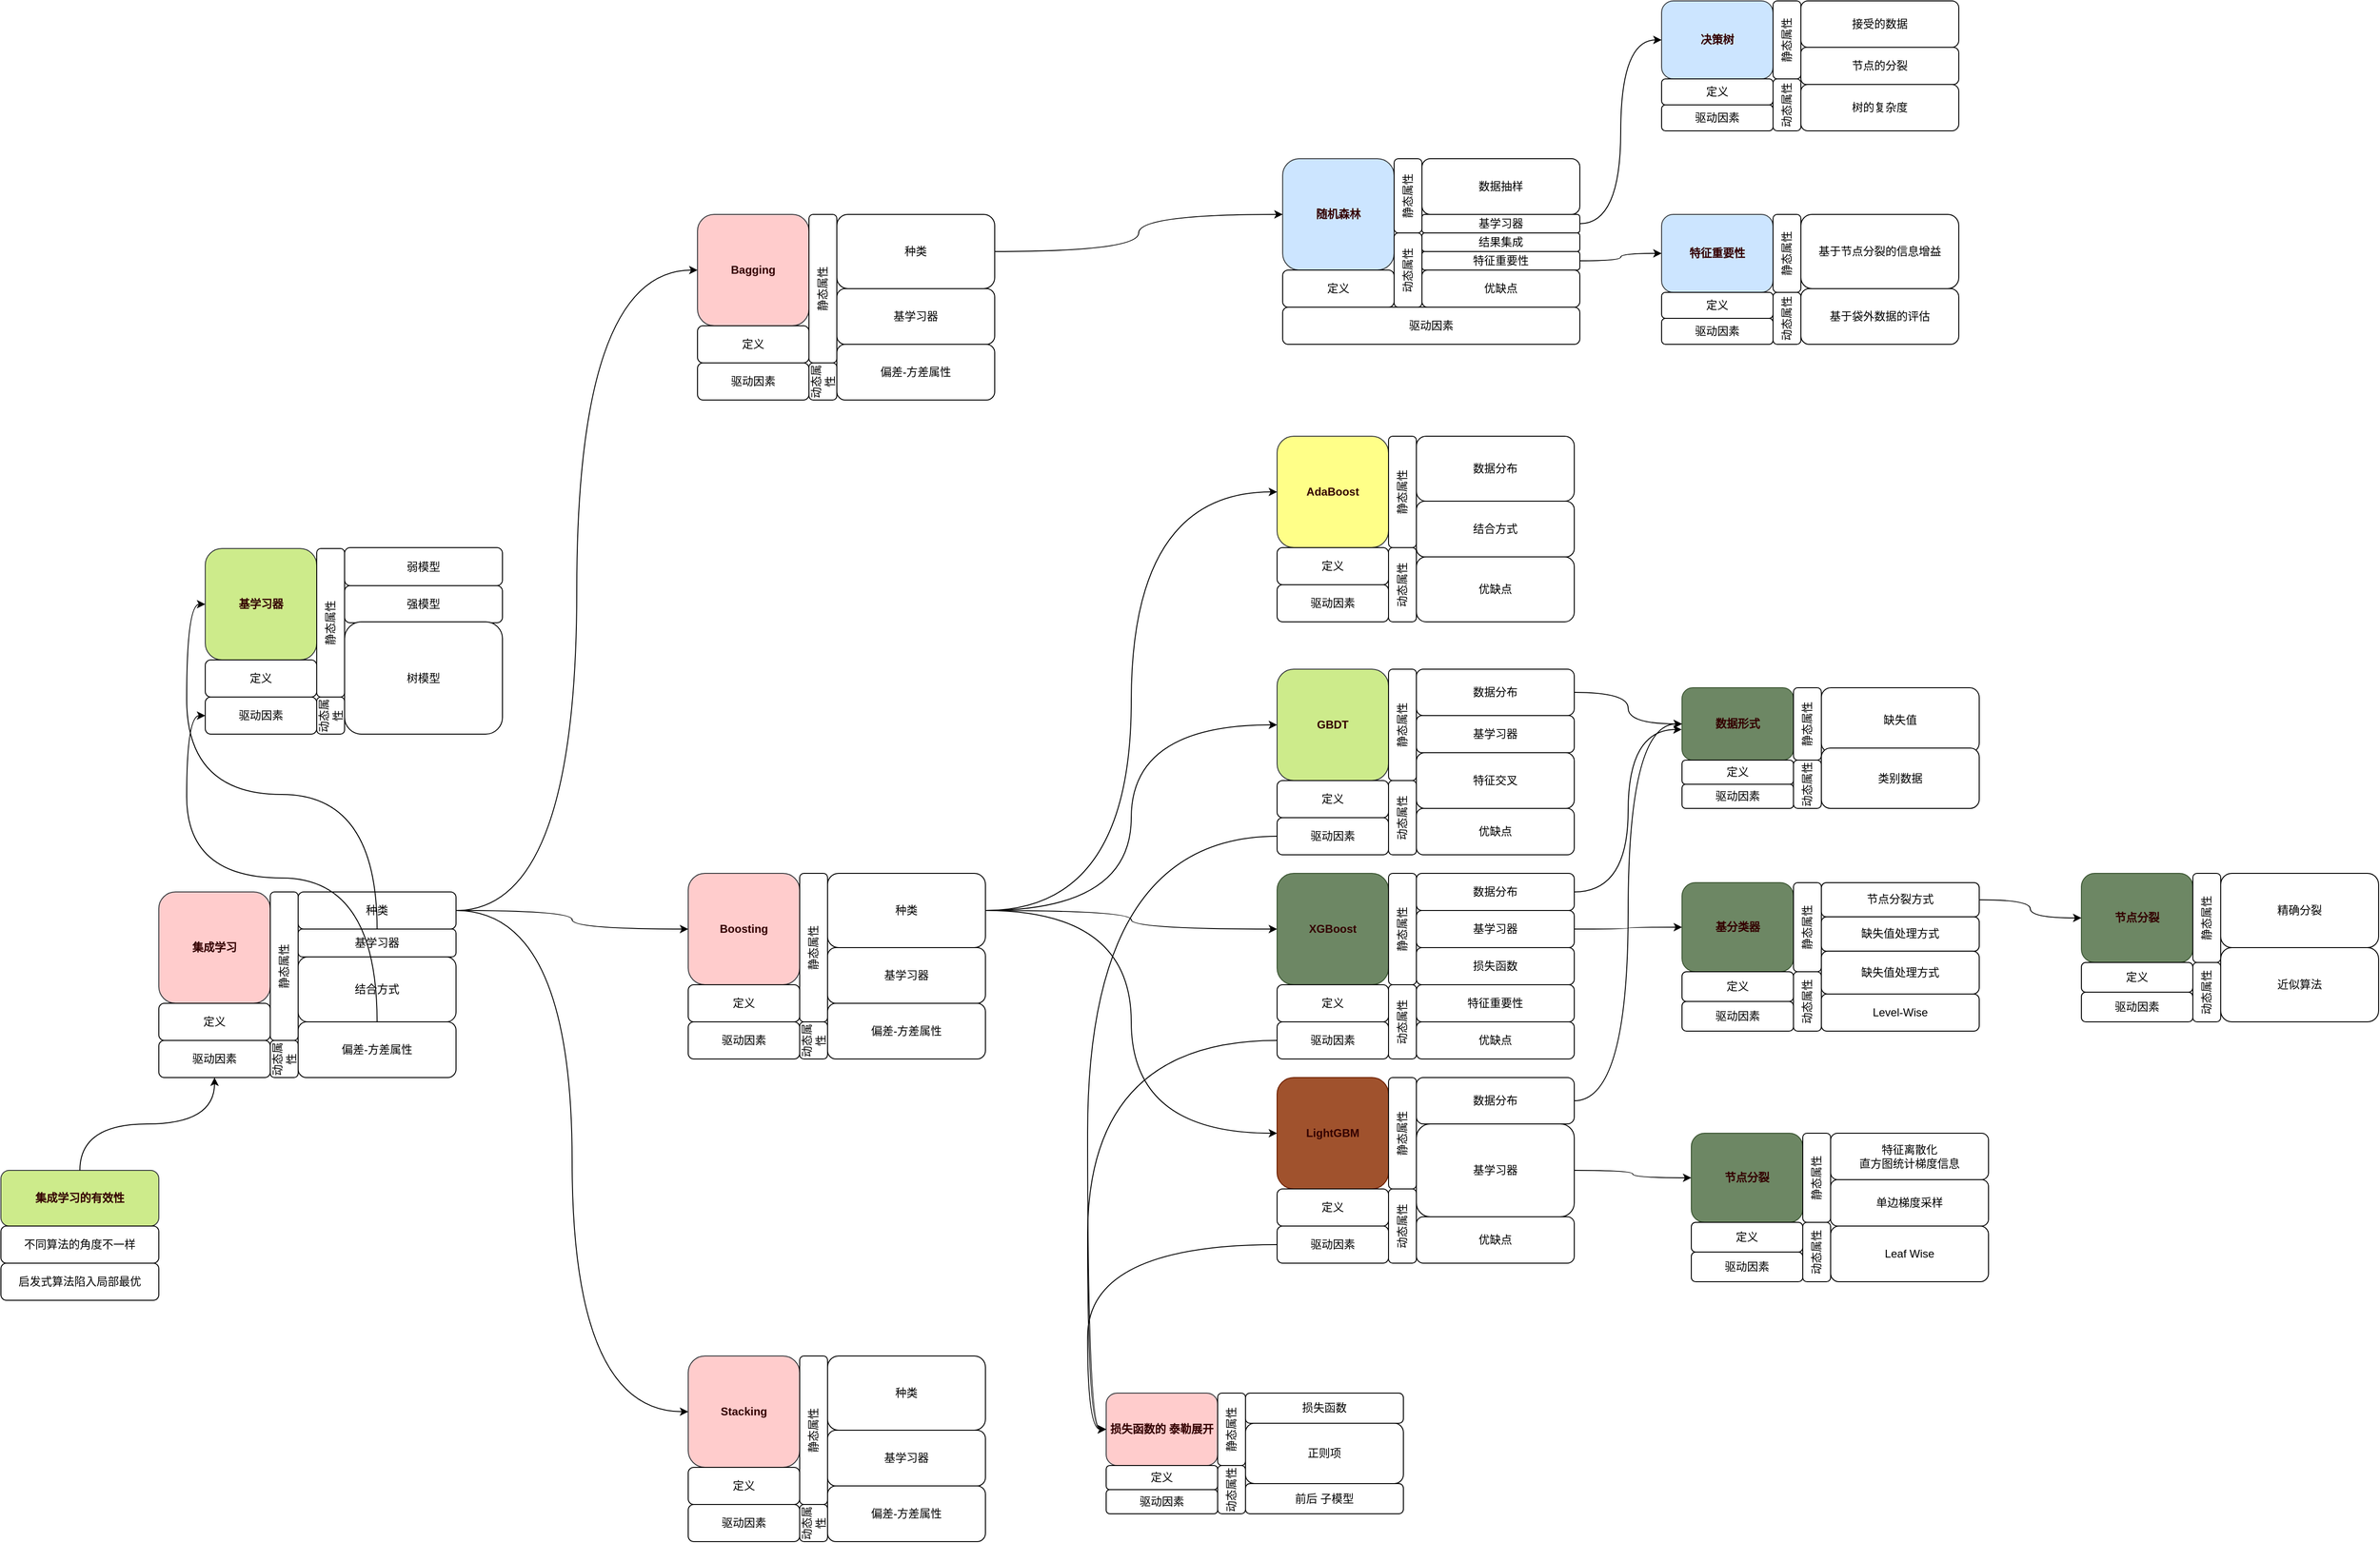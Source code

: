 <mxfile version="14.2.9" type="github">
  <diagram id="jXWVS1nJ8mBkfSVFLXK5" name="Page-1">
    <mxGraphModel dx="3046" dy="1089" grid="1" gridSize="10" guides="1" tooltips="1" connect="1" arrows="1" fold="1" page="1" pageScale="1" pageWidth="827" pageHeight="1169" math="1" shadow="0">
      <root>
        <mxCell id="0" />
        <mxCell id="1" parent="0" />
        <mxCell id="T_8p9TyNU_sb_ak6CZyA-57" value="" style="group" vertex="1" connectable="0" parent="1">
          <mxGeometry x="450" y="1460" width="320" height="200" as="geometry" />
        </mxCell>
        <mxCell id="T_8p9TyNU_sb_ak6CZyA-41" value="&lt;font color=&quot;#330000&quot;&gt;&lt;b&gt;集成学习&lt;/b&gt;&lt;/font&gt;" style="rounded=1;whiteSpace=wrap;html=1;fillColor=#ffcccc;strokeColor=#36393d;" vertex="1" parent="T_8p9TyNU_sb_ak6CZyA-57">
          <mxGeometry width="120" height="120" as="geometry" />
        </mxCell>
        <mxCell id="T_8p9TyNU_sb_ak6CZyA-42" value="定义" style="rounded=1;whiteSpace=wrap;html=1;" vertex="1" parent="T_8p9TyNU_sb_ak6CZyA-57">
          <mxGeometry y="120" width="120" height="40" as="geometry" />
        </mxCell>
        <mxCell id="T_8p9TyNU_sb_ak6CZyA-43" value="静态属性" style="rounded=1;whiteSpace=wrap;html=1;horizontal=0;" vertex="1" parent="T_8p9TyNU_sb_ak6CZyA-57">
          <mxGeometry x="120" width="30" height="160" as="geometry" />
        </mxCell>
        <mxCell id="T_8p9TyNU_sb_ak6CZyA-44" value="种类" style="rounded=1;whiteSpace=wrap;html=1;" vertex="1" parent="T_8p9TyNU_sb_ak6CZyA-57">
          <mxGeometry x="150" width="170" height="40" as="geometry" />
        </mxCell>
        <mxCell id="T_8p9TyNU_sb_ak6CZyA-45" value="动态属性" style="rounded=1;whiteSpace=wrap;html=1;horizontal=0;" vertex="1" parent="T_8p9TyNU_sb_ak6CZyA-57">
          <mxGeometry x="120" y="160" width="30" height="40" as="geometry" />
        </mxCell>
        <mxCell id="T_8p9TyNU_sb_ak6CZyA-46" value="基学习器" style="rounded=1;whiteSpace=wrap;html=1;" vertex="1" parent="T_8p9TyNU_sb_ak6CZyA-57">
          <mxGeometry x="150" y="40" width="170" height="30" as="geometry" />
        </mxCell>
        <mxCell id="T_8p9TyNU_sb_ak6CZyA-47" value="驱动因素" style="rounded=1;whiteSpace=wrap;html=1;" vertex="1" parent="T_8p9TyNU_sb_ak6CZyA-57">
          <mxGeometry y="160" width="120" height="40" as="geometry" />
        </mxCell>
        <mxCell id="T_8p9TyNU_sb_ak6CZyA-48" value="偏差-方差属性" style="rounded=1;whiteSpace=wrap;html=1;" vertex="1" parent="T_8p9TyNU_sb_ak6CZyA-57">
          <mxGeometry x="150" y="140" width="170" height="60" as="geometry" />
        </mxCell>
        <mxCell id="T_8p9TyNU_sb_ak6CZyA-145" value="结合方式" style="rounded=1;whiteSpace=wrap;html=1;" vertex="1" parent="T_8p9TyNU_sb_ak6CZyA-57">
          <mxGeometry x="150" y="70" width="170" height="70" as="geometry" />
        </mxCell>
        <mxCell id="T_8p9TyNU_sb_ak6CZyA-60" value="" style="group" vertex="1" connectable="0" parent="1">
          <mxGeometry x="1660" y="670" width="320" height="200" as="geometry" />
        </mxCell>
        <mxCell id="T_8p9TyNU_sb_ak6CZyA-49" value="&lt;font color=&quot;#330000&quot;&gt;&lt;b&gt;随机森林&lt;/b&gt;&lt;/font&gt;" style="rounded=1;whiteSpace=wrap;html=1;fillColor=#cce5ff;strokeColor=#36393d;" vertex="1" parent="T_8p9TyNU_sb_ak6CZyA-60">
          <mxGeometry width="120" height="120" as="geometry" />
        </mxCell>
        <mxCell id="T_8p9TyNU_sb_ak6CZyA-50" value="定义" style="rounded=1;whiteSpace=wrap;html=1;" vertex="1" parent="T_8p9TyNU_sb_ak6CZyA-60">
          <mxGeometry y="120" width="120" height="40" as="geometry" />
        </mxCell>
        <mxCell id="T_8p9TyNU_sb_ak6CZyA-51" value="静态属性" style="rounded=1;whiteSpace=wrap;html=1;horizontal=0;" vertex="1" parent="T_8p9TyNU_sb_ak6CZyA-60">
          <mxGeometry x="120" width="30" height="80" as="geometry" />
        </mxCell>
        <mxCell id="T_8p9TyNU_sb_ak6CZyA-52" value="数据抽样" style="rounded=1;whiteSpace=wrap;html=1;" vertex="1" parent="T_8p9TyNU_sb_ak6CZyA-60">
          <mxGeometry x="150" width="170" height="60" as="geometry" />
        </mxCell>
        <mxCell id="T_8p9TyNU_sb_ak6CZyA-53" value="动态属性" style="rounded=1;whiteSpace=wrap;html=1;horizontal=0;" vertex="1" parent="T_8p9TyNU_sb_ak6CZyA-60">
          <mxGeometry x="120" y="80" width="30" height="80" as="geometry" />
        </mxCell>
        <mxCell id="T_8p9TyNU_sb_ak6CZyA-54" value="基学习器" style="rounded=1;whiteSpace=wrap;html=1;" vertex="1" parent="T_8p9TyNU_sb_ak6CZyA-60">
          <mxGeometry x="150" y="60" width="170" height="20" as="geometry" />
        </mxCell>
        <mxCell id="T_8p9TyNU_sb_ak6CZyA-55" value="驱动因素" style="rounded=1;whiteSpace=wrap;html=1;" vertex="1" parent="T_8p9TyNU_sb_ak6CZyA-60">
          <mxGeometry y="160" width="320" height="40" as="geometry" />
        </mxCell>
        <mxCell id="T_8p9TyNU_sb_ak6CZyA-56" value="结果集成" style="rounded=1;whiteSpace=wrap;html=1;" vertex="1" parent="T_8p9TyNU_sb_ak6CZyA-60">
          <mxGeometry x="150" y="80" width="170" height="20" as="geometry" />
        </mxCell>
        <mxCell id="T_8p9TyNU_sb_ak6CZyA-58" value="优缺点" style="rounded=1;whiteSpace=wrap;html=1;" vertex="1" parent="T_8p9TyNU_sb_ak6CZyA-60">
          <mxGeometry x="150" y="120" width="170" height="40" as="geometry" />
        </mxCell>
        <mxCell id="T_8p9TyNU_sb_ak6CZyA-59" value="特征重要性" style="rounded=1;whiteSpace=wrap;html=1;" vertex="1" parent="T_8p9TyNU_sb_ak6CZyA-60">
          <mxGeometry x="150" y="100" width="170" height="20" as="geometry" />
        </mxCell>
        <mxCell id="T_8p9TyNU_sb_ak6CZyA-80" value="" style="group" vertex="1" connectable="0" parent="1">
          <mxGeometry x="1654" y="969" width="320" height="200" as="geometry" />
        </mxCell>
        <mxCell id="T_8p9TyNU_sb_ak6CZyA-62" value="&lt;font color=&quot;#330000&quot;&gt;&lt;b&gt;AdaBoost&lt;/b&gt;&lt;/font&gt;" style="rounded=1;whiteSpace=wrap;html=1;fillColor=#ffff88;strokeColor=#36393d;" vertex="1" parent="T_8p9TyNU_sb_ak6CZyA-80">
          <mxGeometry width="120" height="120" as="geometry" />
        </mxCell>
        <mxCell id="T_8p9TyNU_sb_ak6CZyA-63" value="定义" style="rounded=1;whiteSpace=wrap;html=1;" vertex="1" parent="T_8p9TyNU_sb_ak6CZyA-80">
          <mxGeometry y="120" width="120" height="40" as="geometry" />
        </mxCell>
        <mxCell id="T_8p9TyNU_sb_ak6CZyA-64" value="静态属性" style="rounded=1;whiteSpace=wrap;html=1;horizontal=0;" vertex="1" parent="T_8p9TyNU_sb_ak6CZyA-80">
          <mxGeometry x="120" width="30" height="120" as="geometry" />
        </mxCell>
        <mxCell id="T_8p9TyNU_sb_ak6CZyA-65" value="数据分布" style="rounded=1;whiteSpace=wrap;html=1;" vertex="1" parent="T_8p9TyNU_sb_ak6CZyA-80">
          <mxGeometry x="150" width="170" height="70" as="geometry" />
        </mxCell>
        <mxCell id="T_8p9TyNU_sb_ak6CZyA-66" value="动态属性" style="rounded=1;whiteSpace=wrap;html=1;horizontal=0;" vertex="1" parent="T_8p9TyNU_sb_ak6CZyA-80">
          <mxGeometry x="120" y="120" width="30" height="80" as="geometry" />
        </mxCell>
        <mxCell id="T_8p9TyNU_sb_ak6CZyA-67" value="结合方式" style="rounded=1;whiteSpace=wrap;html=1;" vertex="1" parent="T_8p9TyNU_sb_ak6CZyA-80">
          <mxGeometry x="150" y="70" width="170" height="60" as="geometry" />
        </mxCell>
        <mxCell id="T_8p9TyNU_sb_ak6CZyA-68" value="驱动因素" style="rounded=1;whiteSpace=wrap;html=1;" vertex="1" parent="T_8p9TyNU_sb_ak6CZyA-80">
          <mxGeometry y="160" width="120" height="40" as="geometry" />
        </mxCell>
        <mxCell id="T_8p9TyNU_sb_ak6CZyA-70" value="优缺点" style="rounded=1;whiteSpace=wrap;html=1;" vertex="1" parent="T_8p9TyNU_sb_ak6CZyA-80">
          <mxGeometry x="150" y="130" width="170" height="70" as="geometry" />
        </mxCell>
        <mxCell id="T_8p9TyNU_sb_ak6CZyA-91" value="" style="group" vertex="1" connectable="0" parent="1">
          <mxGeometry x="1654" y="1220" width="320" height="200" as="geometry" />
        </mxCell>
        <mxCell id="T_8p9TyNU_sb_ak6CZyA-72" value="&lt;font color=&quot;#330000&quot;&gt;&lt;b&gt;GBDT&lt;/b&gt;&lt;/font&gt;" style="rounded=1;whiteSpace=wrap;html=1;fillColor=#cdeb8b;strokeColor=#36393d;" vertex="1" parent="T_8p9TyNU_sb_ak6CZyA-91">
          <mxGeometry width="120" height="120" as="geometry" />
        </mxCell>
        <mxCell id="T_8p9TyNU_sb_ak6CZyA-73" value="定义" style="rounded=1;whiteSpace=wrap;html=1;" vertex="1" parent="T_8p9TyNU_sb_ak6CZyA-91">
          <mxGeometry y="120" width="120" height="40" as="geometry" />
        </mxCell>
        <mxCell id="T_8p9TyNU_sb_ak6CZyA-74" value="静态属性" style="rounded=1;whiteSpace=wrap;html=1;horizontal=0;" vertex="1" parent="T_8p9TyNU_sb_ak6CZyA-91">
          <mxGeometry x="120" width="30" height="120" as="geometry" />
        </mxCell>
        <mxCell id="T_8p9TyNU_sb_ak6CZyA-75" value="数据分布" style="rounded=1;whiteSpace=wrap;html=1;" vertex="1" parent="T_8p9TyNU_sb_ak6CZyA-91">
          <mxGeometry x="150" width="170" height="50" as="geometry" />
        </mxCell>
        <mxCell id="T_8p9TyNU_sb_ak6CZyA-76" value="动态属性" style="rounded=1;whiteSpace=wrap;html=1;horizontal=0;" vertex="1" parent="T_8p9TyNU_sb_ak6CZyA-91">
          <mxGeometry x="120" y="120" width="30" height="80" as="geometry" />
        </mxCell>
        <mxCell id="T_8p9TyNU_sb_ak6CZyA-77" value="基学习器" style="rounded=1;whiteSpace=wrap;html=1;" vertex="1" parent="T_8p9TyNU_sb_ak6CZyA-91">
          <mxGeometry x="150" y="50" width="170" height="40" as="geometry" />
        </mxCell>
        <mxCell id="T_8p9TyNU_sb_ak6CZyA-78" value="驱动因素" style="rounded=1;whiteSpace=wrap;html=1;" vertex="1" parent="T_8p9TyNU_sb_ak6CZyA-91">
          <mxGeometry y="160" width="120" height="40" as="geometry" />
        </mxCell>
        <mxCell id="T_8p9TyNU_sb_ak6CZyA-79" value="优缺点" style="rounded=1;whiteSpace=wrap;html=1;" vertex="1" parent="T_8p9TyNU_sb_ak6CZyA-91">
          <mxGeometry x="150" y="150" width="170" height="50" as="geometry" />
        </mxCell>
        <mxCell id="T_8p9TyNU_sb_ak6CZyA-81" value="特征交叉" style="rounded=1;whiteSpace=wrap;html=1;" vertex="1" parent="T_8p9TyNU_sb_ak6CZyA-91">
          <mxGeometry x="150" y="90" width="170" height="60" as="geometry" />
        </mxCell>
        <mxCell id="T_8p9TyNU_sb_ak6CZyA-92" value="" style="group" vertex="1" connectable="0" parent="1">
          <mxGeometry x="1654" y="1440" width="320" height="200" as="geometry" />
        </mxCell>
        <mxCell id="T_8p9TyNU_sb_ak6CZyA-82" value="&lt;b&gt;&lt;font color=&quot;#330000&quot;&gt;XGBoost&lt;/font&gt;&lt;/b&gt;" style="rounded=1;whiteSpace=wrap;html=1;fillColor=#6d8764;strokeColor=#3A5431;fontColor=#ffffff;" vertex="1" parent="T_8p9TyNU_sb_ak6CZyA-92">
          <mxGeometry width="120" height="120" as="geometry" />
        </mxCell>
        <mxCell id="T_8p9TyNU_sb_ak6CZyA-83" value="定义" style="rounded=1;whiteSpace=wrap;html=1;" vertex="1" parent="T_8p9TyNU_sb_ak6CZyA-92">
          <mxGeometry y="120" width="120" height="40" as="geometry" />
        </mxCell>
        <mxCell id="T_8p9TyNU_sb_ak6CZyA-84" value="静态属性" style="rounded=1;whiteSpace=wrap;html=1;horizontal=0;" vertex="1" parent="T_8p9TyNU_sb_ak6CZyA-92">
          <mxGeometry x="120" width="30" height="120" as="geometry" />
        </mxCell>
        <mxCell id="T_8p9TyNU_sb_ak6CZyA-85" value="数据分布" style="rounded=1;whiteSpace=wrap;html=1;" vertex="1" parent="T_8p9TyNU_sb_ak6CZyA-92">
          <mxGeometry x="150" width="170" height="40" as="geometry" />
        </mxCell>
        <mxCell id="T_8p9TyNU_sb_ak6CZyA-86" value="动态属性" style="rounded=1;whiteSpace=wrap;html=1;horizontal=0;" vertex="1" parent="T_8p9TyNU_sb_ak6CZyA-92">
          <mxGeometry x="120" y="120" width="30" height="80" as="geometry" />
        </mxCell>
        <mxCell id="T_8p9TyNU_sb_ak6CZyA-87" value="基学习器" style="rounded=1;whiteSpace=wrap;html=1;" vertex="1" parent="T_8p9TyNU_sb_ak6CZyA-92">
          <mxGeometry x="150" y="40" width="170" height="40" as="geometry" />
        </mxCell>
        <mxCell id="T_8p9TyNU_sb_ak6CZyA-88" value="驱动因素" style="rounded=1;whiteSpace=wrap;html=1;" vertex="1" parent="T_8p9TyNU_sb_ak6CZyA-92">
          <mxGeometry y="160" width="120" height="40" as="geometry" />
        </mxCell>
        <mxCell id="T_8p9TyNU_sb_ak6CZyA-89" value="优缺点" style="rounded=1;whiteSpace=wrap;html=1;" vertex="1" parent="T_8p9TyNU_sb_ak6CZyA-92">
          <mxGeometry x="150" y="160" width="170" height="40" as="geometry" />
        </mxCell>
        <mxCell id="T_8p9TyNU_sb_ak6CZyA-210" value="损失函数" style="rounded=1;whiteSpace=wrap;html=1;" vertex="1" parent="T_8p9TyNU_sb_ak6CZyA-92">
          <mxGeometry x="150" y="80" width="170" height="40" as="geometry" />
        </mxCell>
        <mxCell id="T_8p9TyNU_sb_ak6CZyA-245" value="特征重要性" style="rounded=1;whiteSpace=wrap;html=1;" vertex="1" parent="T_8p9TyNU_sb_ak6CZyA-92">
          <mxGeometry x="150" y="120" width="170" height="40" as="geometry" />
        </mxCell>
        <mxCell id="T_8p9TyNU_sb_ak6CZyA-97" value="" style="group" vertex="1" connectable="0" parent="1">
          <mxGeometry x="1030" y="730" width="320" height="200" as="geometry" />
        </mxCell>
        <mxCell id="T_8p9TyNU_sb_ak6CZyA-98" value="&lt;font color=&quot;#330000&quot;&gt;&lt;b&gt;Bagging&lt;/b&gt;&lt;/font&gt;" style="rounded=1;whiteSpace=wrap;html=1;fillColor=#ffcccc;strokeColor=#36393d;" vertex="1" parent="T_8p9TyNU_sb_ak6CZyA-97">
          <mxGeometry width="120" height="120" as="geometry" />
        </mxCell>
        <mxCell id="T_8p9TyNU_sb_ak6CZyA-99" value="定义" style="rounded=1;whiteSpace=wrap;html=1;" vertex="1" parent="T_8p9TyNU_sb_ak6CZyA-97">
          <mxGeometry y="120" width="120" height="40" as="geometry" />
        </mxCell>
        <mxCell id="T_8p9TyNU_sb_ak6CZyA-100" value="静态属性" style="rounded=1;whiteSpace=wrap;html=1;horizontal=0;" vertex="1" parent="T_8p9TyNU_sb_ak6CZyA-97">
          <mxGeometry x="120" width="30" height="160" as="geometry" />
        </mxCell>
        <mxCell id="T_8p9TyNU_sb_ak6CZyA-101" value="种类" style="rounded=1;whiteSpace=wrap;html=1;" vertex="1" parent="T_8p9TyNU_sb_ak6CZyA-97">
          <mxGeometry x="150" width="170" height="80" as="geometry" />
        </mxCell>
        <mxCell id="T_8p9TyNU_sb_ak6CZyA-102" value="动态属性" style="rounded=1;whiteSpace=wrap;html=1;horizontal=0;" vertex="1" parent="T_8p9TyNU_sb_ak6CZyA-97">
          <mxGeometry x="120" y="160" width="30" height="40" as="geometry" />
        </mxCell>
        <mxCell id="T_8p9TyNU_sb_ak6CZyA-103" value="基学习器" style="rounded=1;whiteSpace=wrap;html=1;" vertex="1" parent="T_8p9TyNU_sb_ak6CZyA-97">
          <mxGeometry x="150" y="80" width="170" height="60" as="geometry" />
        </mxCell>
        <mxCell id="T_8p9TyNU_sb_ak6CZyA-104" value="驱动因素" style="rounded=1;whiteSpace=wrap;html=1;" vertex="1" parent="T_8p9TyNU_sb_ak6CZyA-97">
          <mxGeometry y="160" width="120" height="40" as="geometry" />
        </mxCell>
        <mxCell id="T_8p9TyNU_sb_ak6CZyA-105" value="偏差-方差属性" style="rounded=1;whiteSpace=wrap;html=1;" vertex="1" parent="T_8p9TyNU_sb_ak6CZyA-97">
          <mxGeometry x="150" y="140" width="170" height="60" as="geometry" />
        </mxCell>
        <mxCell id="T_8p9TyNU_sb_ak6CZyA-106" value="" style="group" vertex="1" connectable="0" parent="1">
          <mxGeometry x="1020" y="1440" width="320" height="200" as="geometry" />
        </mxCell>
        <mxCell id="T_8p9TyNU_sb_ak6CZyA-107" value="&lt;font color=&quot;#330000&quot;&gt;&lt;b&gt;Boosting&lt;/b&gt;&lt;/font&gt;" style="rounded=1;whiteSpace=wrap;html=1;fillColor=#ffcccc;strokeColor=#36393d;" vertex="1" parent="T_8p9TyNU_sb_ak6CZyA-106">
          <mxGeometry width="120" height="120" as="geometry" />
        </mxCell>
        <mxCell id="T_8p9TyNU_sb_ak6CZyA-108" value="定义" style="rounded=1;whiteSpace=wrap;html=1;" vertex="1" parent="T_8p9TyNU_sb_ak6CZyA-106">
          <mxGeometry y="120" width="120" height="40" as="geometry" />
        </mxCell>
        <mxCell id="T_8p9TyNU_sb_ak6CZyA-109" value="静态属性" style="rounded=1;whiteSpace=wrap;html=1;horizontal=0;" vertex="1" parent="T_8p9TyNU_sb_ak6CZyA-106">
          <mxGeometry x="120" width="30" height="160" as="geometry" />
        </mxCell>
        <mxCell id="T_8p9TyNU_sb_ak6CZyA-110" value="种类" style="rounded=1;whiteSpace=wrap;html=1;" vertex="1" parent="T_8p9TyNU_sb_ak6CZyA-106">
          <mxGeometry x="150" width="170" height="80" as="geometry" />
        </mxCell>
        <mxCell id="T_8p9TyNU_sb_ak6CZyA-111" value="动态属性" style="rounded=1;whiteSpace=wrap;html=1;horizontal=0;" vertex="1" parent="T_8p9TyNU_sb_ak6CZyA-106">
          <mxGeometry x="120" y="160" width="30" height="40" as="geometry" />
        </mxCell>
        <mxCell id="T_8p9TyNU_sb_ak6CZyA-112" value="基学习器" style="rounded=1;whiteSpace=wrap;html=1;" vertex="1" parent="T_8p9TyNU_sb_ak6CZyA-106">
          <mxGeometry x="150" y="80" width="170" height="60" as="geometry" />
        </mxCell>
        <mxCell id="T_8p9TyNU_sb_ak6CZyA-113" value="驱动因素" style="rounded=1;whiteSpace=wrap;html=1;" vertex="1" parent="T_8p9TyNU_sb_ak6CZyA-106">
          <mxGeometry y="160" width="120" height="40" as="geometry" />
        </mxCell>
        <mxCell id="T_8p9TyNU_sb_ak6CZyA-114" value="偏差-方差属性" style="rounded=1;whiteSpace=wrap;html=1;" vertex="1" parent="T_8p9TyNU_sb_ak6CZyA-106">
          <mxGeometry x="150" y="140" width="170" height="60" as="geometry" />
        </mxCell>
        <mxCell id="T_8p9TyNU_sb_ak6CZyA-115" value="" style="group" vertex="1" connectable="0" parent="1">
          <mxGeometry x="1020" y="1960" width="320" height="200" as="geometry" />
        </mxCell>
        <mxCell id="T_8p9TyNU_sb_ak6CZyA-116" value="&lt;font color=&quot;#330000&quot;&gt;&lt;b&gt;Stacking&lt;/b&gt;&lt;/font&gt;" style="rounded=1;whiteSpace=wrap;html=1;fillColor=#ffcccc;strokeColor=#36393d;" vertex="1" parent="T_8p9TyNU_sb_ak6CZyA-115">
          <mxGeometry width="120" height="120" as="geometry" />
        </mxCell>
        <mxCell id="T_8p9TyNU_sb_ak6CZyA-117" value="定义" style="rounded=1;whiteSpace=wrap;html=1;" vertex="1" parent="T_8p9TyNU_sb_ak6CZyA-115">
          <mxGeometry y="120" width="120" height="40" as="geometry" />
        </mxCell>
        <mxCell id="T_8p9TyNU_sb_ak6CZyA-118" value="静态属性" style="rounded=1;whiteSpace=wrap;html=1;horizontal=0;" vertex="1" parent="T_8p9TyNU_sb_ak6CZyA-115">
          <mxGeometry x="120" width="30" height="160" as="geometry" />
        </mxCell>
        <mxCell id="T_8p9TyNU_sb_ak6CZyA-119" value="种类" style="rounded=1;whiteSpace=wrap;html=1;" vertex="1" parent="T_8p9TyNU_sb_ak6CZyA-115">
          <mxGeometry x="150" width="170" height="80" as="geometry" />
        </mxCell>
        <mxCell id="T_8p9TyNU_sb_ak6CZyA-120" value="动态属性" style="rounded=1;whiteSpace=wrap;html=1;horizontal=0;" vertex="1" parent="T_8p9TyNU_sb_ak6CZyA-115">
          <mxGeometry x="120" y="160" width="30" height="40" as="geometry" />
        </mxCell>
        <mxCell id="T_8p9TyNU_sb_ak6CZyA-121" value="基学习器" style="rounded=1;whiteSpace=wrap;html=1;" vertex="1" parent="T_8p9TyNU_sb_ak6CZyA-115">
          <mxGeometry x="150" y="80" width="170" height="60" as="geometry" />
        </mxCell>
        <mxCell id="T_8p9TyNU_sb_ak6CZyA-122" value="驱动因素" style="rounded=1;whiteSpace=wrap;html=1;" vertex="1" parent="T_8p9TyNU_sb_ak6CZyA-115">
          <mxGeometry y="160" width="120" height="40" as="geometry" />
        </mxCell>
        <mxCell id="T_8p9TyNU_sb_ak6CZyA-123" value="偏差-方差属性" style="rounded=1;whiteSpace=wrap;html=1;" vertex="1" parent="T_8p9TyNU_sb_ak6CZyA-115">
          <mxGeometry x="150" y="140" width="170" height="60" as="geometry" />
        </mxCell>
        <mxCell id="T_8p9TyNU_sb_ak6CZyA-124" style="edgeStyle=orthogonalEdgeStyle;orthogonalLoop=1;jettySize=auto;html=1;entryX=0;entryY=0.5;entryDx=0;entryDy=0;curved=1;" edge="1" parent="1" source="T_8p9TyNU_sb_ak6CZyA-44" target="T_8p9TyNU_sb_ak6CZyA-98">
          <mxGeometry relative="1" as="geometry" />
        </mxCell>
        <mxCell id="T_8p9TyNU_sb_ak6CZyA-126" style="edgeStyle=orthogonalEdgeStyle;curved=1;orthogonalLoop=1;jettySize=auto;html=1;entryX=0;entryY=0.5;entryDx=0;entryDy=0;" edge="1" parent="1" source="T_8p9TyNU_sb_ak6CZyA-44" target="T_8p9TyNU_sb_ak6CZyA-116">
          <mxGeometry relative="1" as="geometry" />
        </mxCell>
        <mxCell id="T_8p9TyNU_sb_ak6CZyA-127" style="edgeStyle=orthogonalEdgeStyle;curved=1;orthogonalLoop=1;jettySize=auto;html=1;" edge="1" parent="1" source="T_8p9TyNU_sb_ak6CZyA-44" target="T_8p9TyNU_sb_ak6CZyA-107">
          <mxGeometry relative="1" as="geometry" />
        </mxCell>
        <mxCell id="T_8p9TyNU_sb_ak6CZyA-130" style="edgeStyle=orthogonalEdgeStyle;curved=1;orthogonalLoop=1;jettySize=auto;html=1;entryX=0;entryY=0.5;entryDx=0;entryDy=0;" edge="1" parent="1" source="T_8p9TyNU_sb_ak6CZyA-101" target="T_8p9TyNU_sb_ak6CZyA-49">
          <mxGeometry relative="1" as="geometry" />
        </mxCell>
        <mxCell id="T_8p9TyNU_sb_ak6CZyA-131" style="edgeStyle=orthogonalEdgeStyle;curved=1;orthogonalLoop=1;jettySize=auto;html=1;entryX=0;entryY=0.5;entryDx=0;entryDy=0;" edge="1" parent="1" source="T_8p9TyNU_sb_ak6CZyA-110" target="T_8p9TyNU_sb_ak6CZyA-62">
          <mxGeometry relative="1" as="geometry" />
        </mxCell>
        <mxCell id="T_8p9TyNU_sb_ak6CZyA-132" style="edgeStyle=orthogonalEdgeStyle;curved=1;orthogonalLoop=1;jettySize=auto;html=1;entryX=0;entryY=0.5;entryDx=0;entryDy=0;" edge="1" parent="1" source="T_8p9TyNU_sb_ak6CZyA-110" target="T_8p9TyNU_sb_ak6CZyA-72">
          <mxGeometry relative="1" as="geometry" />
        </mxCell>
        <mxCell id="T_8p9TyNU_sb_ak6CZyA-134" value="" style="group" vertex="1" connectable="0" parent="1">
          <mxGeometry x="1654" y="1660" width="320" height="200" as="geometry" />
        </mxCell>
        <mxCell id="T_8p9TyNU_sb_ak6CZyA-135" value="&lt;b&gt;&lt;font color=&quot;#330000&quot;&gt;LightGBM&lt;/font&gt;&lt;/b&gt;" style="rounded=1;whiteSpace=wrap;html=1;fillColor=#a0522d;strokeColor=#6D1F00;fontColor=#ffffff;" vertex="1" parent="T_8p9TyNU_sb_ak6CZyA-134">
          <mxGeometry width="120" height="120" as="geometry" />
        </mxCell>
        <mxCell id="T_8p9TyNU_sb_ak6CZyA-136" value="定义" style="rounded=1;whiteSpace=wrap;html=1;" vertex="1" parent="T_8p9TyNU_sb_ak6CZyA-134">
          <mxGeometry y="120" width="120" height="40" as="geometry" />
        </mxCell>
        <mxCell id="T_8p9TyNU_sb_ak6CZyA-137" value="静态属性" style="rounded=1;whiteSpace=wrap;html=1;horizontal=0;" vertex="1" parent="T_8p9TyNU_sb_ak6CZyA-134">
          <mxGeometry x="120" width="30" height="120" as="geometry" />
        </mxCell>
        <mxCell id="T_8p9TyNU_sb_ak6CZyA-138" value="数据分布" style="rounded=1;whiteSpace=wrap;html=1;" vertex="1" parent="T_8p9TyNU_sb_ak6CZyA-134">
          <mxGeometry x="150" width="170" height="50" as="geometry" />
        </mxCell>
        <mxCell id="T_8p9TyNU_sb_ak6CZyA-139" value="动态属性" style="rounded=1;whiteSpace=wrap;html=1;horizontal=0;" vertex="1" parent="T_8p9TyNU_sb_ak6CZyA-134">
          <mxGeometry x="120" y="120" width="30" height="80" as="geometry" />
        </mxCell>
        <mxCell id="T_8p9TyNU_sb_ak6CZyA-140" value="基学习器" style="rounded=1;whiteSpace=wrap;html=1;" vertex="1" parent="T_8p9TyNU_sb_ak6CZyA-134">
          <mxGeometry x="150" y="50" width="170" height="100" as="geometry" />
        </mxCell>
        <mxCell id="T_8p9TyNU_sb_ak6CZyA-141" value="驱动因素" style="rounded=1;whiteSpace=wrap;html=1;" vertex="1" parent="T_8p9TyNU_sb_ak6CZyA-134">
          <mxGeometry y="160" width="120" height="40" as="geometry" />
        </mxCell>
        <mxCell id="T_8p9TyNU_sb_ak6CZyA-142" value="优缺点" style="rounded=1;whiteSpace=wrap;html=1;" vertex="1" parent="T_8p9TyNU_sb_ak6CZyA-134">
          <mxGeometry x="150" y="150" width="170" height="50" as="geometry" />
        </mxCell>
        <mxCell id="T_8p9TyNU_sb_ak6CZyA-143" style="edgeStyle=orthogonalEdgeStyle;curved=1;orthogonalLoop=1;jettySize=auto;html=1;entryX=0;entryY=0.5;entryDx=0;entryDy=0;" edge="1" parent="1" source="T_8p9TyNU_sb_ak6CZyA-110" target="T_8p9TyNU_sb_ak6CZyA-82">
          <mxGeometry relative="1" as="geometry" />
        </mxCell>
        <mxCell id="T_8p9TyNU_sb_ak6CZyA-144" style="edgeStyle=orthogonalEdgeStyle;curved=1;orthogonalLoop=1;jettySize=auto;html=1;entryX=0;entryY=0.5;entryDx=0;entryDy=0;" edge="1" parent="1" source="T_8p9TyNU_sb_ak6CZyA-110" target="T_8p9TyNU_sb_ak6CZyA-135">
          <mxGeometry relative="1" as="geometry" />
        </mxCell>
        <mxCell id="T_8p9TyNU_sb_ak6CZyA-149" value="" style="group" vertex="1" connectable="0" parent="1">
          <mxGeometry x="280" y="1760" width="170" height="140" as="geometry" />
        </mxCell>
        <mxCell id="T_8p9TyNU_sb_ak6CZyA-146" value="&lt;font color=&quot;#330000&quot;&gt;集成学习的有效性&lt;/font&gt;" style="rounded=1;whiteSpace=wrap;html=1;fontStyle=1;fillColor=#cdeb8b;strokeColor=#36393d;" vertex="1" parent="T_8p9TyNU_sb_ak6CZyA-149">
          <mxGeometry width="170" height="60" as="geometry" />
        </mxCell>
        <mxCell id="T_8p9TyNU_sb_ak6CZyA-147" value="不同算法的角度不一样" style="rounded=1;whiteSpace=wrap;html=1;" vertex="1" parent="T_8p9TyNU_sb_ak6CZyA-149">
          <mxGeometry y="60" width="170" height="40" as="geometry" />
        </mxCell>
        <mxCell id="T_8p9TyNU_sb_ak6CZyA-148" value="启发式算法陷入局部最优" style="rounded=1;whiteSpace=wrap;html=1;" vertex="1" parent="T_8p9TyNU_sb_ak6CZyA-149">
          <mxGeometry y="100" width="170" height="40" as="geometry" />
        </mxCell>
        <mxCell id="T_8p9TyNU_sb_ak6CZyA-151" style="edgeStyle=orthogonalEdgeStyle;curved=1;orthogonalLoop=1;jettySize=auto;html=1;entryX=0.5;entryY=1;entryDx=0;entryDy=0;" edge="1" parent="1" source="T_8p9TyNU_sb_ak6CZyA-146" target="T_8p9TyNU_sb_ak6CZyA-47">
          <mxGeometry relative="1" as="geometry" />
        </mxCell>
        <mxCell id="T_8p9TyNU_sb_ak6CZyA-152" value="" style="group" vertex="1" connectable="0" parent="1">
          <mxGeometry x="500" y="1090" width="320" height="200" as="geometry" />
        </mxCell>
        <mxCell id="T_8p9TyNU_sb_ak6CZyA-153" value="&lt;font color=&quot;#330000&quot;&gt;&lt;b&gt;基学习器&lt;/b&gt;&lt;/font&gt;" style="rounded=1;whiteSpace=wrap;html=1;fillColor=#cdeb8b;strokeColor=#36393d;" vertex="1" parent="T_8p9TyNU_sb_ak6CZyA-152">
          <mxGeometry width="120" height="120" as="geometry" />
        </mxCell>
        <mxCell id="T_8p9TyNU_sb_ak6CZyA-154" value="定义" style="rounded=1;whiteSpace=wrap;html=1;" vertex="1" parent="T_8p9TyNU_sb_ak6CZyA-152">
          <mxGeometry y="120" width="120" height="40" as="geometry" />
        </mxCell>
        <mxCell id="T_8p9TyNU_sb_ak6CZyA-155" value="静态属性" style="rounded=1;whiteSpace=wrap;html=1;horizontal=0;" vertex="1" parent="T_8p9TyNU_sb_ak6CZyA-152">
          <mxGeometry x="120" width="30" height="160" as="geometry" />
        </mxCell>
        <mxCell id="T_8p9TyNU_sb_ak6CZyA-157" value="动态属性" style="rounded=1;whiteSpace=wrap;html=1;horizontal=0;" vertex="1" parent="T_8p9TyNU_sb_ak6CZyA-152">
          <mxGeometry x="120" y="160" width="30" height="40" as="geometry" />
        </mxCell>
        <mxCell id="T_8p9TyNU_sb_ak6CZyA-158" value="弱模型" style="rounded=1;whiteSpace=wrap;html=1;" vertex="1" parent="T_8p9TyNU_sb_ak6CZyA-152">
          <mxGeometry x="150" y="-1" width="170" height="41" as="geometry" />
        </mxCell>
        <mxCell id="T_8p9TyNU_sb_ak6CZyA-159" value="驱动因素" style="rounded=1;whiteSpace=wrap;html=1;" vertex="1" parent="T_8p9TyNU_sb_ak6CZyA-152">
          <mxGeometry y="160" width="120" height="40" as="geometry" />
        </mxCell>
        <mxCell id="T_8p9TyNU_sb_ak6CZyA-161" value="强模型" style="rounded=1;whiteSpace=wrap;html=1;" vertex="1" parent="T_8p9TyNU_sb_ak6CZyA-152">
          <mxGeometry x="150" y="40" width="170" height="40" as="geometry" />
        </mxCell>
        <mxCell id="T_8p9TyNU_sb_ak6CZyA-164" value="树模型" style="rounded=1;whiteSpace=wrap;html=1;" vertex="1" parent="T_8p9TyNU_sb_ak6CZyA-152">
          <mxGeometry x="150" y="79" width="170" height="121" as="geometry" />
        </mxCell>
        <mxCell id="T_8p9TyNU_sb_ak6CZyA-162" style="edgeStyle=orthogonalEdgeStyle;curved=1;orthogonalLoop=1;jettySize=auto;html=1;entryX=0;entryY=0.5;entryDx=0;entryDy=0;" edge="1" parent="1" source="T_8p9TyNU_sb_ak6CZyA-46" target="T_8p9TyNU_sb_ak6CZyA-153">
          <mxGeometry relative="1" as="geometry" />
        </mxCell>
        <mxCell id="T_8p9TyNU_sb_ak6CZyA-163" style="edgeStyle=orthogonalEdgeStyle;curved=1;orthogonalLoop=1;jettySize=auto;html=1;entryX=0;entryY=0.5;entryDx=0;entryDy=0;" edge="1" parent="1" source="T_8p9TyNU_sb_ak6CZyA-48" target="T_8p9TyNU_sb_ak6CZyA-159">
          <mxGeometry relative="1" as="geometry" />
        </mxCell>
        <mxCell id="T_8p9TyNU_sb_ak6CZyA-165" value="" style="group" vertex="1" connectable="0" parent="1">
          <mxGeometry x="2068" y="500" width="320" height="140" as="geometry" />
        </mxCell>
        <mxCell id="T_8p9TyNU_sb_ak6CZyA-166" value="&lt;font color=&quot;#330000&quot;&gt;&lt;b&gt;决策树&lt;/b&gt;&lt;/font&gt;" style="rounded=1;whiteSpace=wrap;html=1;fillColor=#cce5ff;strokeColor=#36393d;" vertex="1" parent="T_8p9TyNU_sb_ak6CZyA-165">
          <mxGeometry width="120" height="84" as="geometry" />
        </mxCell>
        <mxCell id="T_8p9TyNU_sb_ak6CZyA-167" value="定义" style="rounded=1;whiteSpace=wrap;html=1;" vertex="1" parent="T_8p9TyNU_sb_ak6CZyA-165">
          <mxGeometry y="84" width="120" height="28" as="geometry" />
        </mxCell>
        <mxCell id="T_8p9TyNU_sb_ak6CZyA-168" value="静态属性" style="rounded=1;whiteSpace=wrap;html=1;horizontal=0;" vertex="1" parent="T_8p9TyNU_sb_ak6CZyA-165">
          <mxGeometry x="120" width="30" height="84" as="geometry" />
        </mxCell>
        <mxCell id="T_8p9TyNU_sb_ak6CZyA-169" value="接受的数据" style="rounded=1;whiteSpace=wrap;html=1;" vertex="1" parent="T_8p9TyNU_sb_ak6CZyA-165">
          <mxGeometry x="150" width="170" height="50" as="geometry" />
        </mxCell>
        <mxCell id="T_8p9TyNU_sb_ak6CZyA-170" value="动态属性" style="rounded=1;whiteSpace=wrap;html=1;horizontal=0;" vertex="1" parent="T_8p9TyNU_sb_ak6CZyA-165">
          <mxGeometry x="120" y="84" width="30" height="56" as="geometry" />
        </mxCell>
        <mxCell id="T_8p9TyNU_sb_ak6CZyA-171" value="节点的分裂" style="rounded=1;whiteSpace=wrap;html=1;" vertex="1" parent="T_8p9TyNU_sb_ak6CZyA-165">
          <mxGeometry x="150" y="50" width="170" height="40" as="geometry" />
        </mxCell>
        <mxCell id="T_8p9TyNU_sb_ak6CZyA-172" value="驱动因素" style="rounded=1;whiteSpace=wrap;html=1;" vertex="1" parent="T_8p9TyNU_sb_ak6CZyA-165">
          <mxGeometry y="112" width="120" height="28" as="geometry" />
        </mxCell>
        <mxCell id="T_8p9TyNU_sb_ak6CZyA-173" value="树的复杂度" style="rounded=1;whiteSpace=wrap;html=1;" vertex="1" parent="T_8p9TyNU_sb_ak6CZyA-165">
          <mxGeometry x="150" y="90" width="170" height="50" as="geometry" />
        </mxCell>
        <mxCell id="T_8p9TyNU_sb_ak6CZyA-176" style="edgeStyle=orthogonalEdgeStyle;curved=1;orthogonalLoop=1;jettySize=auto;html=1;entryX=0;entryY=0.5;entryDx=0;entryDy=0;" edge="1" parent="1" source="T_8p9TyNU_sb_ak6CZyA-54" target="T_8p9TyNU_sb_ak6CZyA-166">
          <mxGeometry relative="1" as="geometry" />
        </mxCell>
        <mxCell id="T_8p9TyNU_sb_ak6CZyA-178" value="" style="group" vertex="1" connectable="0" parent="1">
          <mxGeometry x="2068" y="730" width="320" height="140" as="geometry" />
        </mxCell>
        <mxCell id="T_8p9TyNU_sb_ak6CZyA-179" value="&lt;font color=&quot;#330000&quot;&gt;&lt;b&gt;特征重要性&lt;/b&gt;&lt;/font&gt;" style="rounded=1;whiteSpace=wrap;html=1;fillColor=#cce5ff;strokeColor=#36393d;" vertex="1" parent="T_8p9TyNU_sb_ak6CZyA-178">
          <mxGeometry width="120" height="84" as="geometry" />
        </mxCell>
        <mxCell id="T_8p9TyNU_sb_ak6CZyA-180" value="定义" style="rounded=1;whiteSpace=wrap;html=1;" vertex="1" parent="T_8p9TyNU_sb_ak6CZyA-178">
          <mxGeometry y="84" width="120" height="28" as="geometry" />
        </mxCell>
        <mxCell id="T_8p9TyNU_sb_ak6CZyA-181" value="静态属性" style="rounded=1;whiteSpace=wrap;html=1;horizontal=0;" vertex="1" parent="T_8p9TyNU_sb_ak6CZyA-178">
          <mxGeometry x="120" width="30" height="84" as="geometry" />
        </mxCell>
        <mxCell id="T_8p9TyNU_sb_ak6CZyA-182" value="基于节点分裂的信息增益" style="rounded=1;whiteSpace=wrap;html=1;" vertex="1" parent="T_8p9TyNU_sb_ak6CZyA-178">
          <mxGeometry x="150" width="170" height="80" as="geometry" />
        </mxCell>
        <mxCell id="T_8p9TyNU_sb_ak6CZyA-183" value="动态属性" style="rounded=1;whiteSpace=wrap;html=1;horizontal=0;" vertex="1" parent="T_8p9TyNU_sb_ak6CZyA-178">
          <mxGeometry x="120" y="84" width="30" height="56" as="geometry" />
        </mxCell>
        <mxCell id="T_8p9TyNU_sb_ak6CZyA-184" value="基于袋外数据的评估" style="rounded=1;whiteSpace=wrap;html=1;" vertex="1" parent="T_8p9TyNU_sb_ak6CZyA-178">
          <mxGeometry x="150" y="80" width="170" height="60" as="geometry" />
        </mxCell>
        <mxCell id="T_8p9TyNU_sb_ak6CZyA-185" value="驱动因素" style="rounded=1;whiteSpace=wrap;html=1;" vertex="1" parent="T_8p9TyNU_sb_ak6CZyA-178">
          <mxGeometry y="112" width="120" height="28" as="geometry" />
        </mxCell>
        <mxCell id="T_8p9TyNU_sb_ak6CZyA-187" style="edgeStyle=orthogonalEdgeStyle;curved=1;orthogonalLoop=1;jettySize=auto;html=1;entryX=0;entryY=0.5;entryDx=0;entryDy=0;" edge="1" parent="1" source="T_8p9TyNU_sb_ak6CZyA-59" target="T_8p9TyNU_sb_ak6CZyA-179">
          <mxGeometry relative="1" as="geometry" />
        </mxCell>
        <mxCell id="T_8p9TyNU_sb_ak6CZyA-188" value="" style="group" vertex="1" connectable="0" parent="1">
          <mxGeometry x="1470" y="2000" width="320" height="130" as="geometry" />
        </mxCell>
        <mxCell id="T_8p9TyNU_sb_ak6CZyA-189" value="&lt;b&gt;&lt;font color=&quot;#330000&quot;&gt;损失函数的 泰勒展开&lt;/font&gt;&lt;/b&gt;" style="rounded=1;whiteSpace=wrap;html=1;fillColor=#ffcccc;strokeColor=#36393d;" vertex="1" parent="T_8p9TyNU_sb_ak6CZyA-188">
          <mxGeometry width="120" height="78" as="geometry" />
        </mxCell>
        <mxCell id="T_8p9TyNU_sb_ak6CZyA-190" value="定义" style="rounded=1;whiteSpace=wrap;html=1;" vertex="1" parent="T_8p9TyNU_sb_ak6CZyA-188">
          <mxGeometry y="78" width="120" height="26" as="geometry" />
        </mxCell>
        <mxCell id="T_8p9TyNU_sb_ak6CZyA-191" value="静态属性" style="rounded=1;whiteSpace=wrap;html=1;horizontal=0;" vertex="1" parent="T_8p9TyNU_sb_ak6CZyA-188">
          <mxGeometry x="120" width="30" height="78" as="geometry" />
        </mxCell>
        <mxCell id="T_8p9TyNU_sb_ak6CZyA-192" value="损失函数" style="rounded=1;whiteSpace=wrap;html=1;" vertex="1" parent="T_8p9TyNU_sb_ak6CZyA-188">
          <mxGeometry x="150" width="170" height="32.5" as="geometry" />
        </mxCell>
        <mxCell id="T_8p9TyNU_sb_ak6CZyA-193" value="动态属性" style="rounded=1;whiteSpace=wrap;html=1;horizontal=0;" vertex="1" parent="T_8p9TyNU_sb_ak6CZyA-188">
          <mxGeometry x="120" y="78" width="30" height="52" as="geometry" />
        </mxCell>
        <mxCell id="T_8p9TyNU_sb_ak6CZyA-194" value="正则项" style="rounded=1;whiteSpace=wrap;html=1;" vertex="1" parent="T_8p9TyNU_sb_ak6CZyA-188">
          <mxGeometry x="150" y="32.5" width="170" height="65" as="geometry" />
        </mxCell>
        <mxCell id="T_8p9TyNU_sb_ak6CZyA-195" value="驱动因素" style="rounded=1;whiteSpace=wrap;html=1;" vertex="1" parent="T_8p9TyNU_sb_ak6CZyA-188">
          <mxGeometry y="104" width="120" height="26" as="geometry" />
        </mxCell>
        <mxCell id="T_8p9TyNU_sb_ak6CZyA-196" value="前后 子模型" style="rounded=1;whiteSpace=wrap;html=1;" vertex="1" parent="T_8p9TyNU_sb_ak6CZyA-188">
          <mxGeometry x="150" y="97.5" width="170" height="32.5" as="geometry" />
        </mxCell>
        <mxCell id="T_8p9TyNU_sb_ak6CZyA-197" style="edgeStyle=orthogonalEdgeStyle;curved=1;orthogonalLoop=1;jettySize=auto;html=1;entryX=0;entryY=0.5;entryDx=0;entryDy=0;" edge="1" parent="1" source="T_8p9TyNU_sb_ak6CZyA-78" target="T_8p9TyNU_sb_ak6CZyA-189">
          <mxGeometry relative="1" as="geometry" />
        </mxCell>
        <mxCell id="T_8p9TyNU_sb_ak6CZyA-198" style="edgeStyle=orthogonalEdgeStyle;curved=1;orthogonalLoop=1;jettySize=auto;html=1;entryX=0;entryY=0.5;entryDx=0;entryDy=0;" edge="1" parent="1" source="T_8p9TyNU_sb_ak6CZyA-88" target="T_8p9TyNU_sb_ak6CZyA-189">
          <mxGeometry relative="1" as="geometry" />
        </mxCell>
        <mxCell id="T_8p9TyNU_sb_ak6CZyA-199" style="edgeStyle=orthogonalEdgeStyle;curved=1;orthogonalLoop=1;jettySize=auto;html=1;entryX=0;entryY=0.5;entryDx=0;entryDy=0;" edge="1" parent="1" source="T_8p9TyNU_sb_ak6CZyA-141" target="T_8p9TyNU_sb_ak6CZyA-189">
          <mxGeometry relative="1" as="geometry" />
        </mxCell>
        <mxCell id="T_8p9TyNU_sb_ak6CZyA-201" value="" style="group" vertex="1" connectable="0" parent="1">
          <mxGeometry x="2090" y="1240" width="320" height="130" as="geometry" />
        </mxCell>
        <mxCell id="T_8p9TyNU_sb_ak6CZyA-202" value="&lt;b&gt;&lt;font color=&quot;#330000&quot;&gt;数据形式&lt;/font&gt;&lt;/b&gt;" style="rounded=1;whiteSpace=wrap;html=1;fillColor=#6d8764;strokeColor=#3A5431;fontColor=#ffffff;" vertex="1" parent="T_8p9TyNU_sb_ak6CZyA-201">
          <mxGeometry width="120" height="78" as="geometry" />
        </mxCell>
        <mxCell id="T_8p9TyNU_sb_ak6CZyA-203" value="定义" style="rounded=1;whiteSpace=wrap;html=1;" vertex="1" parent="T_8p9TyNU_sb_ak6CZyA-201">
          <mxGeometry y="78" width="120" height="26" as="geometry" />
        </mxCell>
        <mxCell id="T_8p9TyNU_sb_ak6CZyA-204" value="静态属性" style="rounded=1;whiteSpace=wrap;html=1;horizontal=0;" vertex="1" parent="T_8p9TyNU_sb_ak6CZyA-201">
          <mxGeometry x="120" width="30" height="78" as="geometry" />
        </mxCell>
        <mxCell id="T_8p9TyNU_sb_ak6CZyA-205" value="缺失值" style="rounded=1;whiteSpace=wrap;html=1;" vertex="1" parent="T_8p9TyNU_sb_ak6CZyA-201">
          <mxGeometry x="150" width="170" height="70" as="geometry" />
        </mxCell>
        <mxCell id="T_8p9TyNU_sb_ak6CZyA-206" value="动态属性" style="rounded=1;whiteSpace=wrap;html=1;horizontal=0;" vertex="1" parent="T_8p9TyNU_sb_ak6CZyA-201">
          <mxGeometry x="120" y="78" width="30" height="52" as="geometry" />
        </mxCell>
        <mxCell id="T_8p9TyNU_sb_ak6CZyA-207" value="类别数据" style="rounded=1;whiteSpace=wrap;html=1;" vertex="1" parent="T_8p9TyNU_sb_ak6CZyA-201">
          <mxGeometry x="150" y="65" width="170" height="65" as="geometry" />
        </mxCell>
        <mxCell id="T_8p9TyNU_sb_ak6CZyA-208" value="驱动因素" style="rounded=1;whiteSpace=wrap;html=1;" vertex="1" parent="T_8p9TyNU_sb_ak6CZyA-201">
          <mxGeometry y="104" width="120" height="26" as="geometry" />
        </mxCell>
        <mxCell id="T_8p9TyNU_sb_ak6CZyA-211" value="" style="group" vertex="1" connectable="0" parent="1">
          <mxGeometry x="2090" y="1450" width="320" height="160" as="geometry" />
        </mxCell>
        <mxCell id="T_8p9TyNU_sb_ak6CZyA-212" value="&lt;b&gt;&lt;font color=&quot;#330000&quot;&gt;基分类器&lt;/font&gt;&lt;/b&gt;" style="rounded=1;whiteSpace=wrap;html=1;fillColor=#6d8764;strokeColor=#3A5431;fontColor=#ffffff;" vertex="1" parent="T_8p9TyNU_sb_ak6CZyA-211">
          <mxGeometry width="120" height="96" as="geometry" />
        </mxCell>
        <mxCell id="T_8p9TyNU_sb_ak6CZyA-213" value="定义" style="rounded=1;whiteSpace=wrap;html=1;" vertex="1" parent="T_8p9TyNU_sb_ak6CZyA-211">
          <mxGeometry y="96" width="120" height="32" as="geometry" />
        </mxCell>
        <mxCell id="T_8p9TyNU_sb_ak6CZyA-214" value="静态属性" style="rounded=1;whiteSpace=wrap;html=1;horizontal=0;" vertex="1" parent="T_8p9TyNU_sb_ak6CZyA-211">
          <mxGeometry x="120" width="30" height="96" as="geometry" />
        </mxCell>
        <mxCell id="T_8p9TyNU_sb_ak6CZyA-215" value="节点分裂方式" style="rounded=1;whiteSpace=wrap;html=1;" vertex="1" parent="T_8p9TyNU_sb_ak6CZyA-211">
          <mxGeometry x="150" width="170" height="36.923" as="geometry" />
        </mxCell>
        <mxCell id="T_8p9TyNU_sb_ak6CZyA-216" value="动态属性" style="rounded=1;whiteSpace=wrap;html=1;horizontal=0;" vertex="1" parent="T_8p9TyNU_sb_ak6CZyA-211">
          <mxGeometry x="120" y="96" width="30" height="64" as="geometry" />
        </mxCell>
        <mxCell id="T_8p9TyNU_sb_ak6CZyA-217" value="Level-Wise" style="rounded=1;whiteSpace=wrap;html=1;" vertex="1" parent="T_8p9TyNU_sb_ak6CZyA-211">
          <mxGeometry x="150" y="120" width="170" height="40" as="geometry" />
        </mxCell>
        <mxCell id="T_8p9TyNU_sb_ak6CZyA-218" value="驱动因素" style="rounded=1;whiteSpace=wrap;html=1;" vertex="1" parent="T_8p9TyNU_sb_ak6CZyA-211">
          <mxGeometry y="128" width="120" height="32" as="geometry" />
        </mxCell>
        <mxCell id="T_8p9TyNU_sb_ak6CZyA-223" value="缺失值处理方式" style="rounded=1;whiteSpace=wrap;html=1;" vertex="1" parent="T_8p9TyNU_sb_ak6CZyA-211">
          <mxGeometry x="150" y="36.923" width="170" height="36.923" as="geometry" />
        </mxCell>
        <mxCell id="T_8p9TyNU_sb_ak6CZyA-224" value="缺失值处理方式" style="rounded=1;whiteSpace=wrap;html=1;" vertex="1" parent="T_8p9TyNU_sb_ak6CZyA-211">
          <mxGeometry x="150" y="73.85" width="170" height="46.15" as="geometry" />
        </mxCell>
        <mxCell id="T_8p9TyNU_sb_ak6CZyA-219" style="edgeStyle=orthogonalEdgeStyle;curved=1;orthogonalLoop=1;jettySize=auto;html=1;entryX=0;entryY=0.5;entryDx=0;entryDy=0;" edge="1" parent="1" source="T_8p9TyNU_sb_ak6CZyA-75" target="T_8p9TyNU_sb_ak6CZyA-202">
          <mxGeometry relative="1" as="geometry" />
        </mxCell>
        <mxCell id="T_8p9TyNU_sb_ak6CZyA-220" style="edgeStyle=orthogonalEdgeStyle;curved=1;orthogonalLoop=1;jettySize=auto;html=1;entryX=-0.003;entryY=0.577;entryDx=0;entryDy=0;entryPerimeter=0;" edge="1" parent="1" source="T_8p9TyNU_sb_ak6CZyA-85" target="T_8p9TyNU_sb_ak6CZyA-202">
          <mxGeometry relative="1" as="geometry" />
        </mxCell>
        <mxCell id="T_8p9TyNU_sb_ak6CZyA-221" style="edgeStyle=orthogonalEdgeStyle;curved=1;orthogonalLoop=1;jettySize=auto;html=1;entryX=0;entryY=0.5;entryDx=0;entryDy=0;" edge="1" parent="1" source="T_8p9TyNU_sb_ak6CZyA-138" target="T_8p9TyNU_sb_ak6CZyA-202">
          <mxGeometry relative="1" as="geometry" />
        </mxCell>
        <mxCell id="T_8p9TyNU_sb_ak6CZyA-222" style="edgeStyle=orthogonalEdgeStyle;curved=1;orthogonalLoop=1;jettySize=auto;html=1;" edge="1" parent="1" source="T_8p9TyNU_sb_ak6CZyA-87" target="T_8p9TyNU_sb_ak6CZyA-212">
          <mxGeometry relative="1" as="geometry" />
        </mxCell>
        <mxCell id="T_8p9TyNU_sb_ak6CZyA-225" value="" style="group" vertex="1" connectable="0" parent="1">
          <mxGeometry x="2520" y="1440" width="320" height="160" as="geometry" />
        </mxCell>
        <mxCell id="T_8p9TyNU_sb_ak6CZyA-226" value="&lt;b&gt;&lt;font color=&quot;#330000&quot;&gt;节点分裂&lt;/font&gt;&lt;/b&gt;" style="rounded=1;whiteSpace=wrap;html=1;fillColor=#6d8764;strokeColor=#3A5431;fontColor=#ffffff;" vertex="1" parent="T_8p9TyNU_sb_ak6CZyA-225">
          <mxGeometry width="120" height="96" as="geometry" />
        </mxCell>
        <mxCell id="T_8p9TyNU_sb_ak6CZyA-227" value="定义" style="rounded=1;whiteSpace=wrap;html=1;" vertex="1" parent="T_8p9TyNU_sb_ak6CZyA-225">
          <mxGeometry y="96" width="120" height="32" as="geometry" />
        </mxCell>
        <mxCell id="T_8p9TyNU_sb_ak6CZyA-228" value="静态属性" style="rounded=1;whiteSpace=wrap;html=1;horizontal=0;" vertex="1" parent="T_8p9TyNU_sb_ak6CZyA-225">
          <mxGeometry x="120" width="30" height="96" as="geometry" />
        </mxCell>
        <mxCell id="T_8p9TyNU_sb_ak6CZyA-229" value="精确分裂" style="rounded=1;whiteSpace=wrap;html=1;" vertex="1" parent="T_8p9TyNU_sb_ak6CZyA-225">
          <mxGeometry x="150" width="170" height="80" as="geometry" />
        </mxCell>
        <mxCell id="T_8p9TyNU_sb_ak6CZyA-230" value="动态属性" style="rounded=1;whiteSpace=wrap;html=1;horizontal=0;" vertex="1" parent="T_8p9TyNU_sb_ak6CZyA-225">
          <mxGeometry x="120" y="96" width="30" height="64" as="geometry" />
        </mxCell>
        <mxCell id="T_8p9TyNU_sb_ak6CZyA-232" value="驱动因素" style="rounded=1;whiteSpace=wrap;html=1;" vertex="1" parent="T_8p9TyNU_sb_ak6CZyA-225">
          <mxGeometry y="128" width="120" height="32" as="geometry" />
        </mxCell>
        <mxCell id="T_8p9TyNU_sb_ak6CZyA-233" value="近似算法" style="rounded=1;whiteSpace=wrap;html=1;" vertex="1" parent="T_8p9TyNU_sb_ak6CZyA-225">
          <mxGeometry x="150" y="80" width="170" height="80" as="geometry" />
        </mxCell>
        <mxCell id="T_8p9TyNU_sb_ak6CZyA-246" style="edgeStyle=orthogonalEdgeStyle;curved=1;orthogonalLoop=1;jettySize=auto;html=1;entryX=0;entryY=0.5;entryDx=0;entryDy=0;" edge="1" parent="1" source="T_8p9TyNU_sb_ak6CZyA-215" target="T_8p9TyNU_sb_ak6CZyA-226">
          <mxGeometry relative="1" as="geometry" />
        </mxCell>
        <mxCell id="T_8p9TyNU_sb_ak6CZyA-247" value="" style="group" vertex="1" connectable="0" parent="1">
          <mxGeometry x="2100" y="1720" width="320" height="160" as="geometry" />
        </mxCell>
        <mxCell id="T_8p9TyNU_sb_ak6CZyA-248" value="&lt;b&gt;&lt;font color=&quot;#330000&quot;&gt;节点分裂&lt;/font&gt;&lt;/b&gt;" style="rounded=1;whiteSpace=wrap;html=1;fillColor=#6d8764;strokeColor=#3A5431;fontColor=#ffffff;" vertex="1" parent="T_8p9TyNU_sb_ak6CZyA-247">
          <mxGeometry width="120" height="96" as="geometry" />
        </mxCell>
        <mxCell id="T_8p9TyNU_sb_ak6CZyA-249" value="定义" style="rounded=1;whiteSpace=wrap;html=1;" vertex="1" parent="T_8p9TyNU_sb_ak6CZyA-247">
          <mxGeometry y="96" width="120" height="32" as="geometry" />
        </mxCell>
        <mxCell id="T_8p9TyNU_sb_ak6CZyA-250" value="静态属性" style="rounded=1;whiteSpace=wrap;html=1;horizontal=0;" vertex="1" parent="T_8p9TyNU_sb_ak6CZyA-247">
          <mxGeometry x="120" width="30" height="96" as="geometry" />
        </mxCell>
        <mxCell id="T_8p9TyNU_sb_ak6CZyA-251" value="特征离散化&lt;br&gt;直方图统计梯度信息" style="rounded=1;whiteSpace=wrap;html=1;" vertex="1" parent="T_8p9TyNU_sb_ak6CZyA-247">
          <mxGeometry x="150" width="170" height="50" as="geometry" />
        </mxCell>
        <mxCell id="T_8p9TyNU_sb_ak6CZyA-252" value="动态属性" style="rounded=1;whiteSpace=wrap;html=1;horizontal=0;" vertex="1" parent="T_8p9TyNU_sb_ak6CZyA-247">
          <mxGeometry x="120" y="96" width="30" height="64" as="geometry" />
        </mxCell>
        <mxCell id="T_8p9TyNU_sb_ak6CZyA-253" value="驱动因素" style="rounded=1;whiteSpace=wrap;html=1;" vertex="1" parent="T_8p9TyNU_sb_ak6CZyA-247">
          <mxGeometry y="128" width="120" height="32" as="geometry" />
        </mxCell>
        <mxCell id="T_8p9TyNU_sb_ak6CZyA-254" value="Leaf Wise" style="rounded=1;whiteSpace=wrap;html=1;" vertex="1" parent="T_8p9TyNU_sb_ak6CZyA-247">
          <mxGeometry x="150" y="100" width="170" height="60" as="geometry" />
        </mxCell>
        <mxCell id="T_8p9TyNU_sb_ak6CZyA-256" value="单边梯度采样" style="rounded=1;whiteSpace=wrap;html=1;" vertex="1" parent="T_8p9TyNU_sb_ak6CZyA-247">
          <mxGeometry x="150" y="50" width="170" height="50" as="geometry" />
        </mxCell>
        <mxCell id="T_8p9TyNU_sb_ak6CZyA-255" style="edgeStyle=orthogonalEdgeStyle;curved=1;orthogonalLoop=1;jettySize=auto;html=1;entryX=0;entryY=0.5;entryDx=0;entryDy=0;" edge="1" parent="1" source="T_8p9TyNU_sb_ak6CZyA-140" target="T_8p9TyNU_sb_ak6CZyA-248">
          <mxGeometry relative="1" as="geometry" />
        </mxCell>
      </root>
    </mxGraphModel>
  </diagram>
</mxfile>
